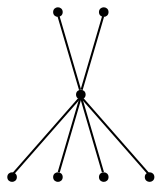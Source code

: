 graph {
  node [shape=point,comment="{\"directed\":false,\"doi\":\"10.1007/978-3-030-92931-2_8\",\"figure\":\"1 (1)\"}"]

  v0 [pos="434.7942632689684,279.5663223584099"]
  v1 [pos="556.9179178755759,367.9793378134128"]
  v2 [pos="570.8117963773147,256.8294176782039"]
  v3 [pos="439.31164805064515,335.7119178928351"]
  v4 [pos="321.87210705691825,374.67613353702507"]
  v5 [pos="372.96775344863846,299.10654928198403"]
  v6 [pos="241.15924501317124,256.4794313165612"]

  v0 -- v1 [id="-1",pos="434.7942632689684,279.5663223584099 556.9179178755759,367.9793378134128 556.9179178755759,367.9793378134128 556.9179178755759,367.9793378134128"]
  v0 -- v2 [id="-2",pos="434.7942632689684,279.5663223584099 570.8117963773147,256.8294176782039 570.8117963773147,256.8294176782039 570.8117963773147,256.8294176782039"]
  v0 -- v3 [id="-3",pos="434.7942632689684,279.5663223584099 439.31164805064515,335.7119178928351 439.31164805064515,335.7119178928351 439.31164805064515,335.7119178928351"]
  v0 -- v4 [id="-4",pos="434.7942632689684,279.5663223584099 321.87210705691825,374.67613353702507 321.87210705691825,374.67613353702507 321.87210705691825,374.67613353702507"]
  v5 -- v0 [id="-5",pos="372.96775344863846,299.10654928198403 434.7942632689684,279.5663223584099 434.7942632689684,279.5663223584099 434.7942632689684,279.5663223584099"]
  v6 -- v0 [id="-6",pos="241.15924501317124,256.4794313165612 434.7942632689684,279.5663223584099 434.7942632689684,279.5663223584099 434.7942632689684,279.5663223584099"]
}
